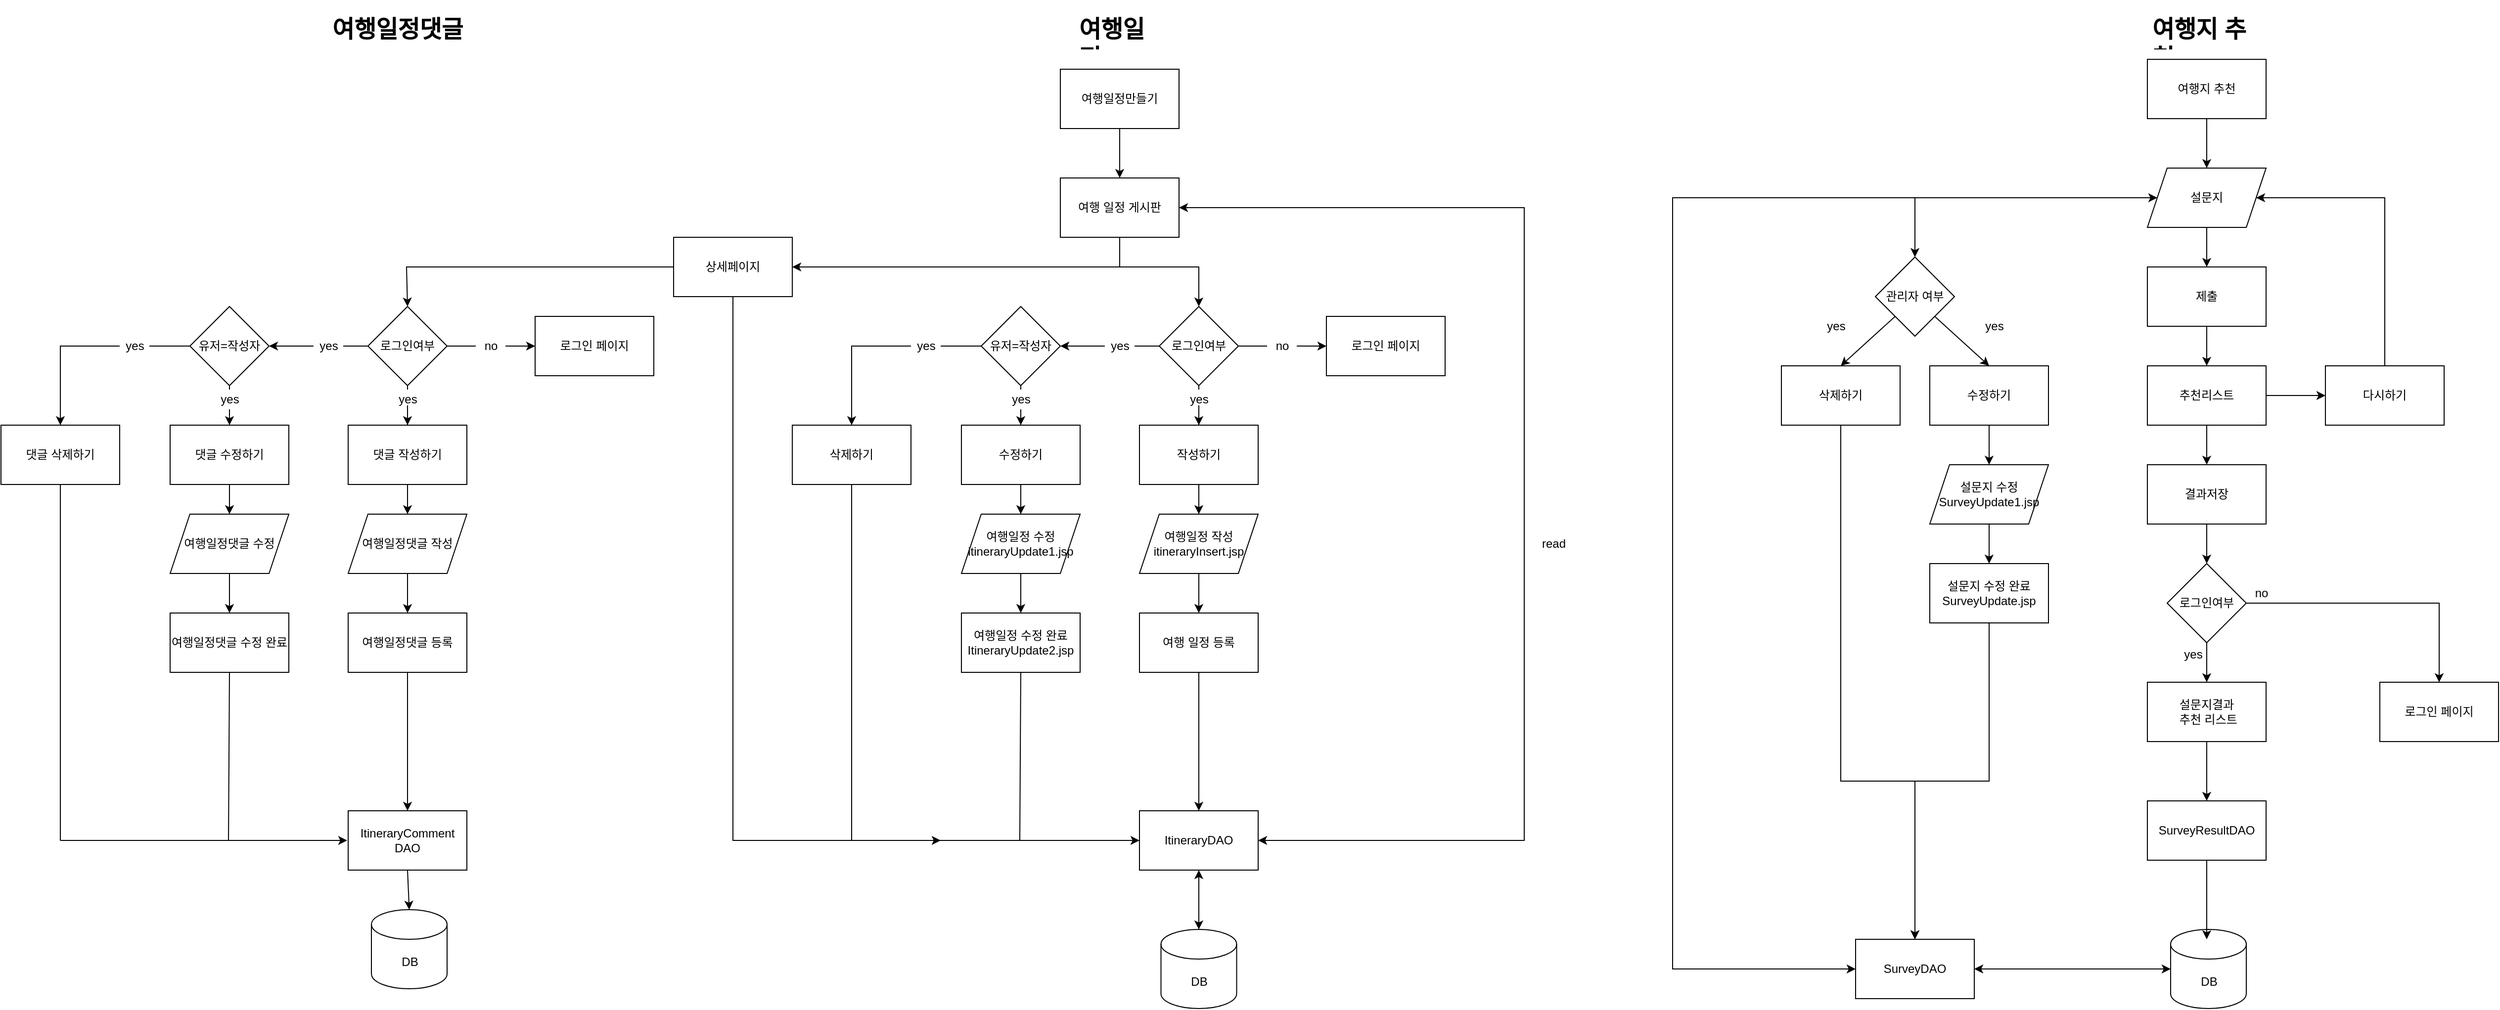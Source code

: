 <mxfile version="17.4.6" type="device"><diagram id="Ev4-CzoiokOaMNu4BnDl" name="Page-1"><mxGraphModel dx="2015" dy="645" grid="1" gridSize="10" guides="1" tooltips="1" connect="1" arrows="1" fold="1" page="1" pageScale="1" pageWidth="850" pageHeight="1100" math="0" shadow="0"><root><mxCell id="0"/><mxCell id="1" parent="0"/><mxCell id="Jr3Lk8LcdCv4Aj3AeRGw-6" value="&lt;h1&gt;여행지 추천&lt;/h1&gt;" style="text;html=1;strokeColor=none;fillColor=none;spacing=5;spacingTop=-20;whiteSpace=wrap;overflow=hidden;rounded=0;" parent="1" vertex="1"><mxGeometry x="1550" y="60" width="120" height="40" as="geometry"/></mxCell><mxCell id="Jr3Lk8LcdCv4Aj3AeRGw-7" value="" style="edgeStyle=orthogonalEdgeStyle;rounded=0;orthogonalLoop=1;jettySize=auto;html=1;" parent="1" source="Jr3Lk8LcdCv4Aj3AeRGw-8" target="Jr3Lk8LcdCv4Aj3AeRGw-9" edge="1"><mxGeometry relative="1" as="geometry"/></mxCell><mxCell id="Jr3Lk8LcdCv4Aj3AeRGw-8" value="여행일정만들기" style="rounded=0;whiteSpace=wrap;html=1;" parent="1" vertex="1"><mxGeometry x="451" y="120" width="120" height="60" as="geometry"/></mxCell><mxCell id="Jr3Lk8LcdCv4Aj3AeRGw-9" value="여행 일정 게시판" style="rounded=0;whiteSpace=wrap;html=1;" parent="1" vertex="1"><mxGeometry x="451" y="230" width="120" height="60" as="geometry"/></mxCell><mxCell id="Jr3Lk8LcdCv4Aj3AeRGw-10" value="상세페이지" style="rounded=0;whiteSpace=wrap;html=1;" parent="1" vertex="1"><mxGeometry x="60" y="290" width="120" height="60" as="geometry"/></mxCell><mxCell id="Jr3Lk8LcdCv4Aj3AeRGw-13" value="" style="endArrow=none;html=1;rounded=0;entryX=0.5;entryY=1;entryDx=0;entryDy=0;" parent="1" target="Jr3Lk8LcdCv4Aj3AeRGw-9" edge="1"><mxGeometry width="50" height="50" relative="1" as="geometry"><mxPoint x="511" y="320" as="sourcePoint"/><mxPoint x="501" y="300" as="targetPoint"/></mxGeometry></mxCell><mxCell id="Jr3Lk8LcdCv4Aj3AeRGw-14" value="" style="endArrow=classic;html=1;rounded=0;entryX=1;entryY=0.5;entryDx=0;entryDy=0;" parent="1" target="Jr3Lk8LcdCv4Aj3AeRGw-10" edge="1"><mxGeometry width="50" height="50" relative="1" as="geometry"><mxPoint x="511" y="320" as="sourcePoint"/><mxPoint x="391" y="280" as="targetPoint"/><Array as="points"><mxPoint x="421" y="320"/></Array></mxGeometry></mxCell><mxCell id="Jr3Lk8LcdCv4Aj3AeRGw-15" value="" style="endArrow=classic;html=1;rounded=0;entryX=0.5;entryY=0;entryDx=0;entryDy=0;" parent="1" target="Jr3Lk8LcdCv4Aj3AeRGw-18" edge="1"><mxGeometry width="50" height="50" relative="1" as="geometry"><mxPoint x="511" y="320" as="sourcePoint"/><mxPoint x="591" y="350" as="targetPoint"/><Array as="points"><mxPoint x="591" y="320"/></Array></mxGeometry></mxCell><mxCell id="Jr3Lk8LcdCv4Aj3AeRGw-16" value="" style="edgeStyle=orthogonalEdgeStyle;rounded=0;orthogonalLoop=1;jettySize=auto;html=1;startArrow=none;" parent="1" source="Jr3Lk8LcdCv4Aj3AeRGw-25" target="Jr3Lk8LcdCv4Aj3AeRGw-59" edge="1"><mxGeometry relative="1" as="geometry"><mxPoint x="590" y="490" as="targetPoint"/></mxGeometry></mxCell><mxCell id="Jr3Lk8LcdCv4Aj3AeRGw-17" style="edgeStyle=orthogonalEdgeStyle;rounded=0;orthogonalLoop=1;jettySize=auto;html=1;startArrow=none;" parent="1" source="Jr3Lk8LcdCv4Aj3AeRGw-26" target="Jr3Lk8LcdCv4Aj3AeRGw-24" edge="1"><mxGeometry relative="1" as="geometry"/></mxCell><mxCell id="Jr3Lk8LcdCv4Aj3AeRGw-18" value="로그인여부" style="rhombus;whiteSpace=wrap;html=1;" parent="1" vertex="1"><mxGeometry x="551" y="360" width="80" height="80" as="geometry"/></mxCell><mxCell id="Jr3Lk8LcdCv4Aj3AeRGw-19" value="" style="edgeStyle=orthogonalEdgeStyle;rounded=0;orthogonalLoop=1;jettySize=auto;html=1;" parent="1" source="Jr3Lk8LcdCv4Aj3AeRGw-20" edge="1"><mxGeometry relative="1" as="geometry"><mxPoint x="591" y="670" as="targetPoint"/></mxGeometry></mxCell><mxCell id="Jr3Lk8LcdCv4Aj3AeRGw-20" value="여행일정 작성&lt;br&gt;itineraryInsert.jsp" style="shape=parallelogram;perimeter=parallelogramPerimeter;whiteSpace=wrap;html=1;fixedSize=1;" parent="1" vertex="1"><mxGeometry x="531" y="570" width="120" height="60" as="geometry"/></mxCell><mxCell id="Jr3Lk8LcdCv4Aj3AeRGw-21" value="" style="edgeStyle=orthogonalEdgeStyle;rounded=0;orthogonalLoop=1;jettySize=auto;html=1;" parent="1" source="Jr3Lk8LcdCv4Aj3AeRGw-22" target="Jr3Lk8LcdCv4Aj3AeRGw-50" edge="1"><mxGeometry relative="1" as="geometry"><mxPoint x="591" y="770.0" as="targetPoint"/></mxGeometry></mxCell><mxCell id="Jr3Lk8LcdCv4Aj3AeRGw-22" value="여행 일정 등록" style="rounded=0;whiteSpace=wrap;html=1;" parent="1" vertex="1"><mxGeometry x="531" y="670" width="120" height="60" as="geometry"/></mxCell><mxCell id="Jr3Lk8LcdCv4Aj3AeRGw-24" value="로그인 페이지" style="rounded=0;whiteSpace=wrap;html=1;" parent="1" vertex="1"><mxGeometry x="720" y="370" width="120" height="60" as="geometry"/></mxCell><mxCell id="Jr3Lk8LcdCv4Aj3AeRGw-27" value="&lt;h1&gt;여행일정&lt;/h1&gt;" style="text;html=1;strokeColor=none;fillColor=none;spacing=5;spacingTop=-20;whiteSpace=wrap;overflow=hidden;rounded=0;" parent="1" vertex="1"><mxGeometry x="465" y="60" width="92" height="40" as="geometry"/></mxCell><mxCell id="Jr3Lk8LcdCv4Aj3AeRGw-28" value="" style="edgeStyle=orthogonalEdgeStyle;rounded=0;orthogonalLoop=1;jettySize=auto;html=1;entryX=0.5;entryY=0;entryDx=0;entryDy=0;" parent="1" source="Jr3Lk8LcdCv4Aj3AeRGw-29" target="Jr3Lk8LcdCv4Aj3AeRGw-45" edge="1"><mxGeometry relative="1" as="geometry"><mxPoint x="1610" y="330" as="targetPoint"/></mxGeometry></mxCell><mxCell id="Jr3Lk8LcdCv4Aj3AeRGw-148" style="edgeStyle=orthogonalEdgeStyle;rounded=0;orthogonalLoop=1;jettySize=auto;html=1;exitX=0;exitY=0.5;exitDx=0;exitDy=0;entryX=0.5;entryY=0;entryDx=0;entryDy=0;" parent="1" source="Jr3Lk8LcdCv4Aj3AeRGw-29" target="Jr3Lk8LcdCv4Aj3AeRGw-141" edge="1"><mxGeometry relative="1" as="geometry"/></mxCell><mxCell id="Jr3Lk8LcdCv4Aj3AeRGw-29" value="설문지" style="shape=parallelogram;perimeter=parallelogramPerimeter;whiteSpace=wrap;html=1;fixedSize=1;" parent="1" vertex="1"><mxGeometry x="1550" y="220" width="120" height="60" as="geometry"/></mxCell><mxCell id="Jr3Lk8LcdCv4Aj3AeRGw-30" value="" style="edgeStyle=orthogonalEdgeStyle;rounded=0;orthogonalLoop=1;jettySize=auto;html=1;" parent="1" source="Jr3Lk8LcdCv4Aj3AeRGw-31" target="Jr3Lk8LcdCv4Aj3AeRGw-29" edge="1"><mxGeometry relative="1" as="geometry"/></mxCell><mxCell id="Jr3Lk8LcdCv4Aj3AeRGw-31" value="여행지 추천" style="rounded=0;whiteSpace=wrap;html=1;" parent="1" vertex="1"><mxGeometry x="1550" y="110" width="120" height="60" as="geometry"/></mxCell><mxCell id="Jr3Lk8LcdCv4Aj3AeRGw-32" value="" style="edgeStyle=orthogonalEdgeStyle;rounded=0;orthogonalLoop=1;jettySize=auto;html=1;" parent="1" source="Jr3Lk8LcdCv4Aj3AeRGw-34" target="Jr3Lk8LcdCv4Aj3AeRGw-36" edge="1"><mxGeometry relative="1" as="geometry"/></mxCell><mxCell id="Jr3Lk8LcdCv4Aj3AeRGw-33" style="edgeStyle=orthogonalEdgeStyle;rounded=0;orthogonalLoop=1;jettySize=auto;html=1;entryX=0;entryY=0.5;entryDx=0;entryDy=0;" parent="1" source="Jr3Lk8LcdCv4Aj3AeRGw-34" target="Jr3Lk8LcdCv4Aj3AeRGw-41" edge="1"><mxGeometry relative="1" as="geometry"/></mxCell><mxCell id="Jr3Lk8LcdCv4Aj3AeRGw-34" value="추천리스트" style="rounded=0;whiteSpace=wrap;html=1;" parent="1" vertex="1"><mxGeometry x="1550" y="420" width="120" height="60" as="geometry"/></mxCell><mxCell id="Jr3Lk8LcdCv4Aj3AeRGw-35" value="" style="edgeStyle=orthogonalEdgeStyle;rounded=0;orthogonalLoop=1;jettySize=auto;html=1;" parent="1" source="Jr3Lk8LcdCv4Aj3AeRGw-36" target="Jr3Lk8LcdCv4Aj3AeRGw-39" edge="1"><mxGeometry relative="1" as="geometry"/></mxCell><mxCell id="Jr3Lk8LcdCv4Aj3AeRGw-36" value="결과저장" style="rounded=0;whiteSpace=wrap;html=1;" parent="1" vertex="1"><mxGeometry x="1550" y="520" width="120" height="60" as="geometry"/></mxCell><mxCell id="Jr3Lk8LcdCv4Aj3AeRGw-37" value="" style="edgeStyle=orthogonalEdgeStyle;rounded=0;orthogonalLoop=1;jettySize=auto;html=1;" parent="1" source="Jr3Lk8LcdCv4Aj3AeRGw-39" target="Jr3Lk8LcdCv4Aj3AeRGw-42" edge="1"><mxGeometry relative="1" as="geometry"/></mxCell><mxCell id="Jr3Lk8LcdCv4Aj3AeRGw-38" style="edgeStyle=orthogonalEdgeStyle;rounded=0;orthogonalLoop=1;jettySize=auto;html=1;" parent="1" source="Jr3Lk8LcdCv4Aj3AeRGw-39" target="Jr3Lk8LcdCv4Aj3AeRGw-43" edge="1"><mxGeometry relative="1" as="geometry"/></mxCell><mxCell id="Jr3Lk8LcdCv4Aj3AeRGw-39" value="로그인여부" style="rhombus;whiteSpace=wrap;html=1;" parent="1" vertex="1"><mxGeometry x="1570" y="620" width="80" height="80" as="geometry"/></mxCell><mxCell id="Jr3Lk8LcdCv4Aj3AeRGw-40" style="edgeStyle=orthogonalEdgeStyle;rounded=0;orthogonalLoop=1;jettySize=auto;html=1;exitX=0.5;exitY=0;exitDx=0;exitDy=0;entryX=1;entryY=0.5;entryDx=0;entryDy=0;" parent="1" source="Jr3Lk8LcdCv4Aj3AeRGw-41" target="Jr3Lk8LcdCv4Aj3AeRGw-29" edge="1"><mxGeometry relative="1" as="geometry"><mxPoint x="1670" y="260" as="targetPoint"/><Array as="points"><mxPoint x="1790" y="250"/></Array></mxGeometry></mxCell><mxCell id="Jr3Lk8LcdCv4Aj3AeRGw-41" value="다시하기" style="rounded=0;whiteSpace=wrap;html=1;" parent="1" vertex="1"><mxGeometry x="1730" y="420" width="120" height="60" as="geometry"/></mxCell><mxCell id="Jr3Lk8LcdCv4Aj3AeRGw-42" value="설문지결과&lt;br&gt;&amp;nbsp;추천 리스트" style="rounded=0;whiteSpace=wrap;html=1;" parent="1" vertex="1"><mxGeometry x="1550" y="740" width="120" height="60" as="geometry"/></mxCell><mxCell id="Jr3Lk8LcdCv4Aj3AeRGw-43" value="로그인 페이지" style="rounded=0;whiteSpace=wrap;html=1;" parent="1" vertex="1"><mxGeometry x="1785" y="740" width="120" height="60" as="geometry"/></mxCell><mxCell id="Jr3Lk8LcdCv4Aj3AeRGw-44" value="" style="edgeStyle=orthogonalEdgeStyle;rounded=0;orthogonalLoop=1;jettySize=auto;html=1;" parent="1" source="Jr3Lk8LcdCv4Aj3AeRGw-45" target="Jr3Lk8LcdCv4Aj3AeRGw-34" edge="1"><mxGeometry relative="1" as="geometry"/></mxCell><mxCell id="Jr3Lk8LcdCv4Aj3AeRGw-45" value="제출" style="rounded=0;whiteSpace=wrap;html=1;" parent="1" vertex="1"><mxGeometry x="1550" y="320" width="120" height="60" as="geometry"/></mxCell><mxCell id="Jr3Lk8LcdCv4Aj3AeRGw-46" value="yes" style="text;html=1;align=center;verticalAlign=middle;resizable=0;points=[];autosize=1;strokeColor=none;fillColor=none;" parent="1" vertex="1"><mxGeometry x="1581" y="702" width="30" height="20" as="geometry"/></mxCell><mxCell id="Jr3Lk8LcdCv4Aj3AeRGw-47" value="no" style="text;html=1;align=center;verticalAlign=middle;resizable=0;points=[];autosize=1;strokeColor=none;fillColor=none;" parent="1" vertex="1"><mxGeometry x="1650" y="640" width="30" height="20" as="geometry"/></mxCell><mxCell id="Jr3Lk8LcdCv4Aj3AeRGw-49" value="DB" style="shape=cylinder3;whiteSpace=wrap;html=1;boundedLbl=1;backgroundOutline=1;size=15;" parent="1" vertex="1"><mxGeometry x="552.75" y="990" width="76.5" height="80" as="geometry"/></mxCell><mxCell id="Jr3Lk8LcdCv4Aj3AeRGw-50" value="ItineraryDAO" style="rounded=0;whiteSpace=wrap;html=1;" parent="1" vertex="1"><mxGeometry x="531" y="870" width="120" height="60" as="geometry"/></mxCell><mxCell id="Jr3Lk8LcdCv4Aj3AeRGw-51" value="유저=작성자" style="rhombus;whiteSpace=wrap;html=1;" parent="1" vertex="1"><mxGeometry x="371" y="360" width="80" height="80" as="geometry"/></mxCell><mxCell id="Jr3Lk8LcdCv4Aj3AeRGw-52" value="" style="endArrow=classic;html=1;rounded=0;entryX=1;entryY=0.5;entryDx=0;entryDy=0;exitX=0;exitY=0.5;exitDx=0;exitDy=0;startArrow=none;" parent="1" source="Jr3Lk8LcdCv4Aj3AeRGw-53" target="Jr3Lk8LcdCv4Aj3AeRGw-51" edge="1"><mxGeometry width="50" height="50" relative="1" as="geometry"><mxPoint x="720" y="850" as="sourcePoint"/><mxPoint x="770" y="800" as="targetPoint"/><Array as="points"/></mxGeometry></mxCell><mxCell id="Jr3Lk8LcdCv4Aj3AeRGw-59" value="작성하기" style="rounded=0;whiteSpace=wrap;html=1;" parent="1" vertex="1"><mxGeometry x="531" y="480" width="120" height="60" as="geometry"/></mxCell><mxCell id="Jr3Lk8LcdCv4Aj3AeRGw-61" value="" style="endArrow=classic;html=1;rounded=0;entryX=0.5;entryY=0;entryDx=0;entryDy=0;exitX=0.5;exitY=1;exitDx=0;exitDy=0;" parent="1" source="Jr3Lk8LcdCv4Aj3AeRGw-59" target="Jr3Lk8LcdCv4Aj3AeRGw-20" edge="1"><mxGeometry width="50" height="50" relative="1" as="geometry"><mxPoint x="700" y="310" as="sourcePoint"/><mxPoint x="750" y="260" as="targetPoint"/></mxGeometry></mxCell><mxCell id="Jr3Lk8LcdCv4Aj3AeRGw-62" value="수정하기" style="rounded=0;whiteSpace=wrap;html=1;" parent="1" vertex="1"><mxGeometry x="351" y="480" width="120" height="60" as="geometry"/></mxCell><mxCell id="Jr3Lk8LcdCv4Aj3AeRGw-63" value="" style="endArrow=classic;html=1;rounded=0;entryX=0.5;entryY=0;entryDx=0;entryDy=0;exitX=0.5;exitY=1;exitDx=0;exitDy=0;startArrow=none;" parent="1" source="Jr3Lk8LcdCv4Aj3AeRGw-64" target="Jr3Lk8LcdCv4Aj3AeRGw-62" edge="1"><mxGeometry width="50" height="50" relative="1" as="geometry"><mxPoint x="700" y="710" as="sourcePoint"/><mxPoint x="750" y="660" as="targetPoint"/></mxGeometry></mxCell><mxCell id="Jr3Lk8LcdCv4Aj3AeRGw-65" value="" style="endArrow=classic;html=1;rounded=0;exitX=0;exitY=0.5;exitDx=0;exitDy=0;startArrow=none;" parent="1" source="Jr3Lk8LcdCv4Aj3AeRGw-66" edge="1"><mxGeometry width="50" height="50" relative="1" as="geometry"><mxPoint x="700" y="710" as="sourcePoint"/><mxPoint x="240" y="480" as="targetPoint"/><Array as="points"><mxPoint x="240" y="400"/></Array></mxGeometry></mxCell><mxCell id="Jr3Lk8LcdCv4Aj3AeRGw-66" value="yes" style="text;html=1;align=center;verticalAlign=middle;resizable=0;points=[];autosize=1;strokeColor=none;fillColor=none;" parent="1" vertex="1"><mxGeometry x="300" y="390" width="30" height="20" as="geometry"/></mxCell><mxCell id="Jr3Lk8LcdCv4Aj3AeRGw-67" value="" style="endArrow=none;html=1;rounded=0;exitX=0;exitY=0.5;exitDx=0;exitDy=0;" parent="1" source="Jr3Lk8LcdCv4Aj3AeRGw-51" target="Jr3Lk8LcdCv4Aj3AeRGw-66" edge="1"><mxGeometry width="50" height="50" relative="1" as="geometry"><mxPoint x="371" y="400" as="sourcePoint"/><mxPoint x="240" y="480" as="targetPoint"/><Array as="points"/></mxGeometry></mxCell><mxCell id="Jr3Lk8LcdCv4Aj3AeRGw-64" value="yes" style="text;html=1;align=center;verticalAlign=middle;resizable=0;points=[];autosize=1;strokeColor=none;fillColor=none;" parent="1" vertex="1"><mxGeometry x="396" y="444" width="30" height="20" as="geometry"/></mxCell><mxCell id="Jr3Lk8LcdCv4Aj3AeRGw-68" value="" style="endArrow=none;html=1;rounded=0;entryX=0.5;entryY=0;entryDx=0;entryDy=0;exitX=0.5;exitY=1;exitDx=0;exitDy=0;" parent="1" source="Jr3Lk8LcdCv4Aj3AeRGw-51" target="Jr3Lk8LcdCv4Aj3AeRGw-64" edge="1"><mxGeometry width="50" height="50" relative="1" as="geometry"><mxPoint x="411" y="440" as="sourcePoint"/><mxPoint x="411" y="480" as="targetPoint"/></mxGeometry></mxCell><mxCell id="Jr3Lk8LcdCv4Aj3AeRGw-25" value="yes" style="text;html=1;align=center;verticalAlign=middle;resizable=0;points=[];autosize=1;strokeColor=none;fillColor=none;" parent="1" vertex="1"><mxGeometry x="576" y="444" width="30" height="20" as="geometry"/></mxCell><mxCell id="Jr3Lk8LcdCv4Aj3AeRGw-71" value="" style="edgeStyle=orthogonalEdgeStyle;rounded=0;orthogonalLoop=1;jettySize=auto;html=1;endArrow=none;" parent="1" source="Jr3Lk8LcdCv4Aj3AeRGw-18" target="Jr3Lk8LcdCv4Aj3AeRGw-25" edge="1"><mxGeometry relative="1" as="geometry"><mxPoint x="591" y="440" as="sourcePoint"/><mxPoint x="591" y="480" as="targetPoint"/><Array as="points"><mxPoint x="591" y="440"/><mxPoint x="591" y="440"/></Array></mxGeometry></mxCell><mxCell id="Jr3Lk8LcdCv4Aj3AeRGw-26" value="no" style="text;html=1;align=center;verticalAlign=middle;resizable=0;points=[];autosize=1;strokeColor=none;fillColor=none;" parent="1" vertex="1"><mxGeometry x="660" y="390" width="30" height="20" as="geometry"/></mxCell><mxCell id="Jr3Lk8LcdCv4Aj3AeRGw-72" value="" style="edgeStyle=orthogonalEdgeStyle;rounded=0;orthogonalLoop=1;jettySize=auto;html=1;endArrow=none;" parent="1" source="Jr3Lk8LcdCv4Aj3AeRGw-18" target="Jr3Lk8LcdCv4Aj3AeRGw-26" edge="1"><mxGeometry relative="1" as="geometry"><mxPoint x="631" y="400" as="sourcePoint"/><mxPoint x="700" y="400" as="targetPoint"/></mxGeometry></mxCell><mxCell id="Jr3Lk8LcdCv4Aj3AeRGw-53" value="yes" style="text;html=1;align=center;verticalAlign=middle;resizable=0;points=[];autosize=1;strokeColor=none;fillColor=none;" parent="1" vertex="1"><mxGeometry x="496" y="390" width="30" height="20" as="geometry"/></mxCell><mxCell id="Jr3Lk8LcdCv4Aj3AeRGw-73" value="" style="endArrow=none;html=1;rounded=0;entryX=1;entryY=0.5;entryDx=0;entryDy=0;exitX=0;exitY=0.5;exitDx=0;exitDy=0;" parent="1" source="Jr3Lk8LcdCv4Aj3AeRGw-18" target="Jr3Lk8LcdCv4Aj3AeRGw-53" edge="1"><mxGeometry width="50" height="50" relative="1" as="geometry"><mxPoint x="551" y="400" as="sourcePoint"/><mxPoint x="451" y="400" as="targetPoint"/><Array as="points"/></mxGeometry></mxCell><mxCell id="Jr3Lk8LcdCv4Aj3AeRGw-74" value="삭제하기" style="rounded=0;whiteSpace=wrap;html=1;" parent="1" vertex="1"><mxGeometry x="180" y="480" width="120" height="60" as="geometry"/></mxCell><mxCell id="Jr3Lk8LcdCv4Aj3AeRGw-75" value="여행일정 수정&lt;br&gt;itineraryUpdate1.jsp" style="shape=parallelogram;perimeter=parallelogramPerimeter;whiteSpace=wrap;html=1;fixedSize=1;" parent="1" vertex="1"><mxGeometry x="351" y="570" width="120" height="60" as="geometry"/></mxCell><mxCell id="Jr3Lk8LcdCv4Aj3AeRGw-76" value="" style="endArrow=classic;html=1;rounded=0;entryX=0.5;entryY=0;entryDx=0;entryDy=0;exitX=0.5;exitY=1;exitDx=0;exitDy=0;" parent="1" source="Jr3Lk8LcdCv4Aj3AeRGw-62" target="Jr3Lk8LcdCv4Aj3AeRGw-75" edge="1"><mxGeometry width="50" height="50" relative="1" as="geometry"><mxPoint x="460" y="560" as="sourcePoint"/><mxPoint x="515" y="580.0" as="targetPoint"/></mxGeometry></mxCell><mxCell id="Jr3Lk8LcdCv4Aj3AeRGw-78" value="여행일정 수정 완료&lt;br&gt;ItineraryUpdate2.jsp" style="rounded=0;whiteSpace=wrap;html=1;" parent="1" vertex="1"><mxGeometry x="351" y="670" width="120" height="60" as="geometry"/></mxCell><mxCell id="Jr3Lk8LcdCv4Aj3AeRGw-80" value="" style="endArrow=classic;html=1;rounded=0;entryX=0.5;entryY=0;entryDx=0;entryDy=0;exitX=0.5;exitY=1;exitDx=0;exitDy=0;" parent="1" source="Jr3Lk8LcdCv4Aj3AeRGw-75" target="Jr3Lk8LcdCv4Aj3AeRGw-78" edge="1"><mxGeometry width="50" height="50" relative="1" as="geometry"><mxPoint x="700" y="710" as="sourcePoint"/><mxPoint x="750" y="660" as="targetPoint"/></mxGeometry></mxCell><mxCell id="Jr3Lk8LcdCv4Aj3AeRGw-82" value="" style="endArrow=classic;html=1;rounded=0;entryX=0;entryY=0.5;entryDx=0;entryDy=0;exitX=0.5;exitY=1;exitDx=0;exitDy=0;" parent="1" source="Jr3Lk8LcdCv4Aj3AeRGw-10" target="Jr3Lk8LcdCv4Aj3AeRGw-50" edge="1"><mxGeometry width="50" height="50" relative="1" as="geometry"><mxPoint x="120" y="900" as="sourcePoint"/><mxPoint x="750" y="660" as="targetPoint"/><Array as="points"><mxPoint x="120" y="900"/></Array></mxGeometry></mxCell><mxCell id="Jr3Lk8LcdCv4Aj3AeRGw-84" value="" style="endArrow=none;html=1;rounded=0;" parent="1" edge="1"><mxGeometry width="50" height="50" relative="1" as="geometry"><mxPoint x="240" y="900" as="sourcePoint"/><mxPoint x="240" y="540" as="targetPoint"/></mxGeometry></mxCell><mxCell id="Jr3Lk8LcdCv4Aj3AeRGw-85" value="" style="endArrow=none;html=1;rounded=0;entryX=0.5;entryY=1;entryDx=0;entryDy=0;" parent="1" target="Jr3Lk8LcdCv4Aj3AeRGw-78" edge="1"><mxGeometry width="50" height="50" relative="1" as="geometry"><mxPoint x="410" y="900" as="sourcePoint"/><mxPoint x="750" y="660" as="targetPoint"/></mxGeometry></mxCell><mxCell id="Jr3Lk8LcdCv4Aj3AeRGw-86" value="" style="endArrow=classic;html=1;rounded=0;" parent="1" edge="1"><mxGeometry width="50" height="50" relative="1" as="geometry"><mxPoint x="240" y="900" as="sourcePoint"/><mxPoint x="330" y="900" as="targetPoint"/></mxGeometry></mxCell><mxCell id="Jr3Lk8LcdCv4Aj3AeRGw-89" value="" style="edgeStyle=orthogonalEdgeStyle;rounded=0;orthogonalLoop=1;jettySize=auto;html=1;startArrow=none;" parent="1" source="Jr3Lk8LcdCv4Aj3AeRGw-109" target="Jr3Lk8LcdCv4Aj3AeRGw-100" edge="1"><mxGeometry relative="1" as="geometry"><mxPoint x="-210" y="490" as="targetPoint"/></mxGeometry></mxCell><mxCell id="Jr3Lk8LcdCv4Aj3AeRGw-90" style="edgeStyle=orthogonalEdgeStyle;rounded=0;orthogonalLoop=1;jettySize=auto;html=1;startArrow=none;" parent="1" source="Jr3Lk8LcdCv4Aj3AeRGw-111" target="Jr3Lk8LcdCv4Aj3AeRGw-96" edge="1"><mxGeometry relative="1" as="geometry"/></mxCell><mxCell id="Jr3Lk8LcdCv4Aj3AeRGw-91" value="로그인여부" style="rhombus;whiteSpace=wrap;html=1;" parent="1" vertex="1"><mxGeometry x="-249" y="360" width="80" height="80" as="geometry"/></mxCell><mxCell id="Jr3Lk8LcdCv4Aj3AeRGw-92" value="" style="edgeStyle=orthogonalEdgeStyle;rounded=0;orthogonalLoop=1;jettySize=auto;html=1;" parent="1" source="Jr3Lk8LcdCv4Aj3AeRGw-93" edge="1"><mxGeometry relative="1" as="geometry"><mxPoint x="-209" y="670.0" as="targetPoint"/></mxGeometry></mxCell><mxCell id="Jr3Lk8LcdCv4Aj3AeRGw-93" value="여행일정댓글 작성" style="shape=parallelogram;perimeter=parallelogramPerimeter;whiteSpace=wrap;html=1;fixedSize=1;" parent="1" vertex="1"><mxGeometry x="-269" y="570" width="120" height="60" as="geometry"/></mxCell><mxCell id="Jr3Lk8LcdCv4Aj3AeRGw-94" value="" style="edgeStyle=orthogonalEdgeStyle;rounded=0;orthogonalLoop=1;jettySize=auto;html=1;" parent="1" source="Jr3Lk8LcdCv4Aj3AeRGw-95" target="Jr3Lk8LcdCv4Aj3AeRGw-97" edge="1"><mxGeometry relative="1" as="geometry"><mxPoint x="-209" y="770.0" as="targetPoint"/></mxGeometry></mxCell><mxCell id="Jr3Lk8LcdCv4Aj3AeRGw-95" value="여행일정댓글 등록" style="rounded=0;whiteSpace=wrap;html=1;" parent="1" vertex="1"><mxGeometry x="-269" y="670" width="120" height="60" as="geometry"/></mxCell><mxCell id="Jr3Lk8LcdCv4Aj3AeRGw-96" value="로그인 페이지" style="rounded=0;whiteSpace=wrap;html=1;" parent="1" vertex="1"><mxGeometry x="-80" y="370" width="120" height="60" as="geometry"/></mxCell><mxCell id="Jr3Lk8LcdCv4Aj3AeRGw-97" value="ItineraryComment&lt;br&gt;DAO" style="rounded=0;whiteSpace=wrap;html=1;" parent="1" vertex="1"><mxGeometry x="-269" y="870" width="120" height="60" as="geometry"/></mxCell><mxCell id="Jr3Lk8LcdCv4Aj3AeRGw-98" value="유저=작성자" style="rhombus;whiteSpace=wrap;html=1;" parent="1" vertex="1"><mxGeometry x="-429" y="360" width="80" height="80" as="geometry"/></mxCell><mxCell id="Jr3Lk8LcdCv4Aj3AeRGw-99" value="" style="endArrow=classic;html=1;rounded=0;entryX=1;entryY=0.5;entryDx=0;entryDy=0;exitX=0;exitY=0.5;exitDx=0;exitDy=0;startArrow=none;" parent="1" source="Jr3Lk8LcdCv4Aj3AeRGw-113" target="Jr3Lk8LcdCv4Aj3AeRGw-98" edge="1"><mxGeometry width="50" height="50" relative="1" as="geometry"><mxPoint x="-80" y="850" as="sourcePoint"/><mxPoint x="-30" y="800" as="targetPoint"/><Array as="points"/></mxGeometry></mxCell><mxCell id="Jr3Lk8LcdCv4Aj3AeRGw-100" value="댓글 작성하기" style="rounded=0;whiteSpace=wrap;html=1;" parent="1" vertex="1"><mxGeometry x="-269" y="480" width="120" height="60" as="geometry"/></mxCell><mxCell id="Jr3Lk8LcdCv4Aj3AeRGw-101" value="" style="endArrow=classic;html=1;rounded=0;entryX=0.5;entryY=0;entryDx=0;entryDy=0;exitX=0.5;exitY=1;exitDx=0;exitDy=0;" parent="1" source="Jr3Lk8LcdCv4Aj3AeRGw-100" target="Jr3Lk8LcdCv4Aj3AeRGw-93" edge="1"><mxGeometry width="50" height="50" relative="1" as="geometry"><mxPoint x="-100" y="310" as="sourcePoint"/><mxPoint x="-50" y="260" as="targetPoint"/></mxGeometry></mxCell><mxCell id="Jr3Lk8LcdCv4Aj3AeRGw-102" value="댓글&amp;nbsp;수정하기" style="rounded=0;whiteSpace=wrap;html=1;" parent="1" vertex="1"><mxGeometry x="-449" y="480" width="120" height="60" as="geometry"/></mxCell><mxCell id="Jr3Lk8LcdCv4Aj3AeRGw-103" value="" style="endArrow=classic;html=1;rounded=0;entryX=0.5;entryY=0;entryDx=0;entryDy=0;exitX=0.5;exitY=1;exitDx=0;exitDy=0;startArrow=none;" parent="1" source="Jr3Lk8LcdCv4Aj3AeRGw-107" target="Jr3Lk8LcdCv4Aj3AeRGw-102" edge="1"><mxGeometry width="50" height="50" relative="1" as="geometry"><mxPoint x="-100" y="710" as="sourcePoint"/><mxPoint x="-50" y="660" as="targetPoint"/></mxGeometry></mxCell><mxCell id="Jr3Lk8LcdCv4Aj3AeRGw-104" value="" style="endArrow=classic;html=1;rounded=0;exitX=0;exitY=0.5;exitDx=0;exitDy=0;startArrow=none;" parent="1" source="Jr3Lk8LcdCv4Aj3AeRGw-105" edge="1"><mxGeometry width="50" height="50" relative="1" as="geometry"><mxPoint x="-100" y="710" as="sourcePoint"/><mxPoint x="-560" y="480" as="targetPoint"/><Array as="points"><mxPoint x="-560" y="400"/></Array></mxGeometry></mxCell><mxCell id="Jr3Lk8LcdCv4Aj3AeRGw-105" value="yes" style="text;html=1;align=center;verticalAlign=middle;resizable=0;points=[];autosize=1;strokeColor=none;fillColor=none;" parent="1" vertex="1"><mxGeometry x="-500" y="390" width="30" height="20" as="geometry"/></mxCell><mxCell id="Jr3Lk8LcdCv4Aj3AeRGw-106" value="" style="endArrow=none;html=1;rounded=0;exitX=0;exitY=0.5;exitDx=0;exitDy=0;" parent="1" source="Jr3Lk8LcdCv4Aj3AeRGw-98" target="Jr3Lk8LcdCv4Aj3AeRGw-105" edge="1"><mxGeometry width="50" height="50" relative="1" as="geometry"><mxPoint x="-429" y="400" as="sourcePoint"/><mxPoint x="-560" y="480" as="targetPoint"/><Array as="points"/></mxGeometry></mxCell><mxCell id="Jr3Lk8LcdCv4Aj3AeRGw-107" value="yes" style="text;html=1;align=center;verticalAlign=middle;resizable=0;points=[];autosize=1;strokeColor=none;fillColor=none;" parent="1" vertex="1"><mxGeometry x="-404" y="444" width="30" height="20" as="geometry"/></mxCell><mxCell id="Jr3Lk8LcdCv4Aj3AeRGw-108" value="" style="endArrow=none;html=1;rounded=0;entryX=0.5;entryY=0;entryDx=0;entryDy=0;exitX=0.5;exitY=1;exitDx=0;exitDy=0;" parent="1" source="Jr3Lk8LcdCv4Aj3AeRGw-98" target="Jr3Lk8LcdCv4Aj3AeRGw-107" edge="1"><mxGeometry width="50" height="50" relative="1" as="geometry"><mxPoint x="-389" y="440" as="sourcePoint"/><mxPoint x="-389" y="480" as="targetPoint"/></mxGeometry></mxCell><mxCell id="Jr3Lk8LcdCv4Aj3AeRGw-109" value="yes" style="text;html=1;align=center;verticalAlign=middle;resizable=0;points=[];autosize=1;strokeColor=none;fillColor=none;" parent="1" vertex="1"><mxGeometry x="-224" y="444" width="30" height="20" as="geometry"/></mxCell><mxCell id="Jr3Lk8LcdCv4Aj3AeRGw-110" value="" style="edgeStyle=orthogonalEdgeStyle;rounded=0;orthogonalLoop=1;jettySize=auto;html=1;endArrow=none;" parent="1" source="Jr3Lk8LcdCv4Aj3AeRGw-91" target="Jr3Lk8LcdCv4Aj3AeRGw-109" edge="1"><mxGeometry relative="1" as="geometry"><mxPoint x="-209" y="440" as="sourcePoint"/><mxPoint x="-209" y="480" as="targetPoint"/><Array as="points"><mxPoint x="-209" y="440"/><mxPoint x="-209" y="440"/></Array></mxGeometry></mxCell><mxCell id="Jr3Lk8LcdCv4Aj3AeRGw-111" value="no" style="text;html=1;align=center;verticalAlign=middle;resizable=0;points=[];autosize=1;strokeColor=none;fillColor=none;" parent="1" vertex="1"><mxGeometry x="-140" y="390" width="30" height="20" as="geometry"/></mxCell><mxCell id="Jr3Lk8LcdCv4Aj3AeRGw-112" value="" style="edgeStyle=orthogonalEdgeStyle;rounded=0;orthogonalLoop=1;jettySize=auto;html=1;endArrow=none;" parent="1" source="Jr3Lk8LcdCv4Aj3AeRGw-91" target="Jr3Lk8LcdCv4Aj3AeRGw-111" edge="1"><mxGeometry relative="1" as="geometry"><mxPoint x="-169" y="400" as="sourcePoint"/><mxPoint x="-100" y="400" as="targetPoint"/></mxGeometry></mxCell><mxCell id="Jr3Lk8LcdCv4Aj3AeRGw-113" value="yes" style="text;html=1;align=center;verticalAlign=middle;resizable=0;points=[];autosize=1;strokeColor=none;fillColor=none;" parent="1" vertex="1"><mxGeometry x="-304" y="390" width="30" height="20" as="geometry"/></mxCell><mxCell id="Jr3Lk8LcdCv4Aj3AeRGw-114" value="" style="endArrow=none;html=1;rounded=0;entryX=1;entryY=0.5;entryDx=0;entryDy=0;exitX=0;exitY=0.5;exitDx=0;exitDy=0;" parent="1" source="Jr3Lk8LcdCv4Aj3AeRGw-91" target="Jr3Lk8LcdCv4Aj3AeRGw-113" edge="1"><mxGeometry width="50" height="50" relative="1" as="geometry"><mxPoint x="-249" y="400" as="sourcePoint"/><mxPoint x="-349" y="400" as="targetPoint"/><Array as="points"/></mxGeometry></mxCell><mxCell id="Jr3Lk8LcdCv4Aj3AeRGw-115" value="댓글&amp;nbsp;삭제하기" style="rounded=0;whiteSpace=wrap;html=1;" parent="1" vertex="1"><mxGeometry x="-620" y="480" width="120" height="60" as="geometry"/></mxCell><mxCell id="Jr3Lk8LcdCv4Aj3AeRGw-116" value="여행일정댓글 수정&lt;br&gt;" style="shape=parallelogram;perimeter=parallelogramPerimeter;whiteSpace=wrap;html=1;fixedSize=1;" parent="1" vertex="1"><mxGeometry x="-449" y="570" width="120" height="60" as="geometry"/></mxCell><mxCell id="Jr3Lk8LcdCv4Aj3AeRGw-117" value="" style="endArrow=classic;html=1;rounded=0;entryX=0.5;entryY=0;entryDx=0;entryDy=0;exitX=0.5;exitY=1;exitDx=0;exitDy=0;" parent="1" source="Jr3Lk8LcdCv4Aj3AeRGw-102" target="Jr3Lk8LcdCv4Aj3AeRGw-116" edge="1"><mxGeometry width="50" height="50" relative="1" as="geometry"><mxPoint x="-340" y="560" as="sourcePoint"/><mxPoint x="-285" y="580.0" as="targetPoint"/></mxGeometry></mxCell><mxCell id="Jr3Lk8LcdCv4Aj3AeRGw-118" value="여행일정댓글 수정 완료&lt;br&gt;" style="rounded=0;whiteSpace=wrap;html=1;" parent="1" vertex="1"><mxGeometry x="-449" y="670" width="120" height="60" as="geometry"/></mxCell><mxCell id="Jr3Lk8LcdCv4Aj3AeRGw-119" value="" style="endArrow=classic;html=1;rounded=0;entryX=0.5;entryY=0;entryDx=0;entryDy=0;exitX=0.5;exitY=1;exitDx=0;exitDy=0;" parent="1" source="Jr3Lk8LcdCv4Aj3AeRGw-116" target="Jr3Lk8LcdCv4Aj3AeRGw-118" edge="1"><mxGeometry width="50" height="50" relative="1" as="geometry"><mxPoint x="-100" y="710" as="sourcePoint"/><mxPoint x="-50" y="660" as="targetPoint"/></mxGeometry></mxCell><mxCell id="Jr3Lk8LcdCv4Aj3AeRGw-120" value="" style="endArrow=none;html=1;rounded=0;" parent="1" edge="1"><mxGeometry width="50" height="50" relative="1" as="geometry"><mxPoint x="-560" y="900.0" as="sourcePoint"/><mxPoint x="-560" y="540.0" as="targetPoint"/></mxGeometry></mxCell><mxCell id="Jr3Lk8LcdCv4Aj3AeRGw-121" value="" style="endArrow=none;html=1;rounded=0;entryX=0.5;entryY=1;entryDx=0;entryDy=0;" parent="1" target="Jr3Lk8LcdCv4Aj3AeRGw-118" edge="1"><mxGeometry width="50" height="50" relative="1" as="geometry"><mxPoint x="-390" y="900.0" as="sourcePoint"/><mxPoint x="-50" y="660" as="targetPoint"/></mxGeometry></mxCell><mxCell id="Jr3Lk8LcdCv4Aj3AeRGw-122" value="" style="endArrow=classic;html=1;rounded=0;" parent="1" edge="1"><mxGeometry width="50" height="50" relative="1" as="geometry"><mxPoint x="-560" y="900.0" as="sourcePoint"/><mxPoint x="-270" y="900" as="targetPoint"/></mxGeometry></mxCell><mxCell id="Jr3Lk8LcdCv4Aj3AeRGw-123" value="" style="endArrow=classic;html=1;rounded=0;entryX=0.5;entryY=0;entryDx=0;entryDy=0;exitX=0;exitY=0.5;exitDx=0;exitDy=0;" parent="1" source="Jr3Lk8LcdCv4Aj3AeRGw-10" target="Jr3Lk8LcdCv4Aj3AeRGw-91" edge="1"><mxGeometry width="50" height="50" relative="1" as="geometry"><mxPoint x="50" y="320" as="sourcePoint"/><mxPoint x="-20" y="600" as="targetPoint"/><Array as="points"><mxPoint x="-210" y="320"/></Array></mxGeometry></mxCell><mxCell id="Jr3Lk8LcdCv4Aj3AeRGw-125" value="DB" style="shape=cylinder3;whiteSpace=wrap;html=1;boundedLbl=1;backgroundOutline=1;size=15;" parent="1" vertex="1"><mxGeometry x="-245.5" y="970" width="76.5" height="80" as="geometry"/></mxCell><mxCell id="Jr3Lk8LcdCv4Aj3AeRGw-126" value="" style="endArrow=classic;html=1;rounded=0;entryX=0.5;entryY=0;entryDx=0;entryDy=0;entryPerimeter=0;exitX=0.5;exitY=1;exitDx=0;exitDy=0;" parent="1" target="Jr3Lk8LcdCv4Aj3AeRGw-125" edge="1"><mxGeometry width="50" height="50" relative="1" as="geometry"><mxPoint x="-209" y="930.0" as="sourcePoint"/><mxPoint x="-50" y="660" as="targetPoint"/></mxGeometry></mxCell><mxCell id="Jr3Lk8LcdCv4Aj3AeRGw-127" value="SurveyDAO" style="rounded=0;whiteSpace=wrap;html=1;" parent="1" vertex="1"><mxGeometry x="1255" y="1000" width="120" height="60" as="geometry"/></mxCell><mxCell id="Jr3Lk8LcdCv4Aj3AeRGw-128" value="SurveyResultDAO" style="rounded=0;whiteSpace=wrap;html=1;" parent="1" vertex="1"><mxGeometry x="1550" y="860" width="120" height="60" as="geometry"/></mxCell><mxCell id="Jr3Lk8LcdCv4Aj3AeRGw-129" value="DB" style="shape=cylinder3;whiteSpace=wrap;html=1;boundedLbl=1;backgroundOutline=1;size=15;" parent="1" vertex="1"><mxGeometry x="1573.5" y="990" width="76.5" height="80" as="geometry"/></mxCell><mxCell id="Jr3Lk8LcdCv4Aj3AeRGw-130" value="" style="endArrow=classic;html=1;rounded=0;" parent="1" edge="1"><mxGeometry width="50" height="50" relative="1" as="geometry"><mxPoint x="1610" y="920" as="sourcePoint"/><mxPoint x="1610" y="1000" as="targetPoint"/></mxGeometry></mxCell><mxCell id="Jr3Lk8LcdCv4Aj3AeRGw-132" value="" style="endArrow=classic;html=1;rounded=0;exitX=0.5;exitY=1;exitDx=0;exitDy=0;" parent="1" source="Jr3Lk8LcdCv4Aj3AeRGw-42" target="Jr3Lk8LcdCv4Aj3AeRGw-128" edge="1"><mxGeometry width="50" height="50" relative="1" as="geometry"><mxPoint x="1490" y="500" as="sourcePoint"/><mxPoint x="1540" y="450" as="targetPoint"/></mxGeometry></mxCell><mxCell id="Jr3Lk8LcdCv4Aj3AeRGw-135" value="" style="endArrow=classic;startArrow=classic;html=1;rounded=0;exitX=0;exitY=0.5;exitDx=0;exitDy=0;exitPerimeter=0;entryX=1;entryY=0.5;entryDx=0;entryDy=0;" parent="1" source="Jr3Lk8LcdCv4Aj3AeRGw-129" target="Jr3Lk8LcdCv4Aj3AeRGw-127" edge="1"><mxGeometry width="50" height="50" relative="1" as="geometry"><mxPoint x="1490" y="500" as="sourcePoint"/><mxPoint x="1540" y="450" as="targetPoint"/></mxGeometry></mxCell><mxCell id="Jr3Lk8LcdCv4Aj3AeRGw-137" value="" style="endArrow=classic;startArrow=classic;html=1;rounded=0;entryX=0;entryY=0.5;entryDx=0;entryDy=0;exitX=0;exitY=0.5;exitDx=0;exitDy=0;" parent="1" source="Jr3Lk8LcdCv4Aj3AeRGw-29" target="Jr3Lk8LcdCv4Aj3AeRGw-127" edge="1"><mxGeometry width="50" height="50" relative="1" as="geometry"><mxPoint x="1490" y="500" as="sourcePoint"/><mxPoint x="1540" y="450" as="targetPoint"/><Array as="points"><mxPoint x="1070" y="250"/><mxPoint x="1070" y="1030"/></Array></mxGeometry></mxCell><mxCell id="Jr3Lk8LcdCv4Aj3AeRGw-138" value="" style="endArrow=classic;startArrow=classic;html=1;rounded=0;exitX=1;exitY=0.5;exitDx=0;exitDy=0;entryX=1;entryY=0.5;entryDx=0;entryDy=0;" parent="1" source="Jr3Lk8LcdCv4Aj3AeRGw-50" target="Jr3Lk8LcdCv4Aj3AeRGw-9" edge="1"><mxGeometry width="50" height="50" relative="1" as="geometry"><mxPoint x="1010" y="610" as="sourcePoint"/><mxPoint x="1060" y="560" as="targetPoint"/><Array as="points"><mxPoint x="920" y="900"/><mxPoint x="920" y="260"/></Array></mxGeometry></mxCell><mxCell id="Jr3Lk8LcdCv4Aj3AeRGw-139" value="read" style="text;html=1;strokeColor=none;fillColor=none;align=center;verticalAlign=middle;whiteSpace=wrap;rounded=0;" parent="1" vertex="1"><mxGeometry x="920" y="585" width="60" height="30" as="geometry"/></mxCell><mxCell id="Jr3Lk8LcdCv4Aj3AeRGw-140" value="" style="endArrow=classic;startArrow=classic;html=1;rounded=0;exitX=0.5;exitY=0;exitDx=0;exitDy=0;exitPerimeter=0;entryX=0.5;entryY=1;entryDx=0;entryDy=0;" parent="1" source="Jr3Lk8LcdCv4Aj3AeRGw-49" target="Jr3Lk8LcdCv4Aj3AeRGw-50" edge="1"><mxGeometry width="50" height="50" relative="1" as="geometry"><mxPoint x="1010" y="610" as="sourcePoint"/><mxPoint x="1060" y="560" as="targetPoint"/></mxGeometry></mxCell><mxCell id="Jr3Lk8LcdCv4Aj3AeRGw-141" value="관리자 여부" style="rhombus;whiteSpace=wrap;html=1;" parent="1" vertex="1"><mxGeometry x="1275" y="310" width="80" height="80" as="geometry"/></mxCell><mxCell id="Jr3Lk8LcdCv4Aj3AeRGw-156" value="" style="edgeStyle=orthogonalEdgeStyle;rounded=0;orthogonalLoop=1;jettySize=auto;html=1;" parent="1" source="Jr3Lk8LcdCv4Aj3AeRGw-142" target="Jr3Lk8LcdCv4Aj3AeRGw-154" edge="1"><mxGeometry relative="1" as="geometry"/></mxCell><mxCell id="Jr3Lk8LcdCv4Aj3AeRGw-142" value="수정하기" style="rounded=0;whiteSpace=wrap;html=1;" parent="1" vertex="1"><mxGeometry x="1330" y="420" width="120" height="60" as="geometry"/></mxCell><mxCell id="Jr3Lk8LcdCv4Aj3AeRGw-158" style="edgeStyle=orthogonalEdgeStyle;rounded=0;orthogonalLoop=1;jettySize=auto;html=1;exitX=0.5;exitY=1;exitDx=0;exitDy=0;entryX=0.5;entryY=0;entryDx=0;entryDy=0;" parent="1" source="Jr3Lk8LcdCv4Aj3AeRGw-143" target="Jr3Lk8LcdCv4Aj3AeRGw-127" edge="1"><mxGeometry relative="1" as="geometry"><Array as="points"><mxPoint x="1240" y="840"/><mxPoint x="1315" y="840"/></Array></mxGeometry></mxCell><mxCell id="Jr3Lk8LcdCv4Aj3AeRGw-143" value="삭제하기" style="rounded=0;whiteSpace=wrap;html=1;" parent="1" vertex="1"><mxGeometry x="1180" y="420" width="120" height="60" as="geometry"/></mxCell><mxCell id="Jr3Lk8LcdCv4Aj3AeRGw-145" value="" style="endArrow=classic;html=1;rounded=0;entryX=0.5;entryY=0;entryDx=0;entryDy=0;exitX=1;exitY=1;exitDx=0;exitDy=0;" parent="1" source="Jr3Lk8LcdCv4Aj3AeRGw-141" target="Jr3Lk8LcdCv4Aj3AeRGw-142" edge="1"><mxGeometry width="50" height="50" relative="1" as="geometry"><mxPoint x="990" y="610" as="sourcePoint"/><mxPoint x="1040" y="560" as="targetPoint"/></mxGeometry></mxCell><mxCell id="Jr3Lk8LcdCv4Aj3AeRGw-150" value="" style="endArrow=classic;html=1;rounded=0;exitX=0;exitY=1;exitDx=0;exitDy=0;entryX=0.5;entryY=0;entryDx=0;entryDy=0;" parent="1" source="Jr3Lk8LcdCv4Aj3AeRGw-141" target="Jr3Lk8LcdCv4Aj3AeRGw-143" edge="1"><mxGeometry width="50" height="50" relative="1" as="geometry"><mxPoint x="990" y="610" as="sourcePoint"/><mxPoint x="1040" y="560" as="targetPoint"/></mxGeometry></mxCell><mxCell id="Jr3Lk8LcdCv4Aj3AeRGw-151" value="yes" style="text;html=1;align=center;verticalAlign=middle;resizable=0;points=[];autosize=1;strokeColor=none;fillColor=none;" parent="1" vertex="1"><mxGeometry x="1220" y="370" width="30" height="20" as="geometry"/></mxCell><mxCell id="Jr3Lk8LcdCv4Aj3AeRGw-153" value="yes" style="text;html=1;align=center;verticalAlign=middle;resizable=0;points=[];autosize=1;strokeColor=none;fillColor=none;" parent="1" vertex="1"><mxGeometry x="1380" y="370" width="30" height="20" as="geometry"/></mxCell><mxCell id="Jr3Lk8LcdCv4Aj3AeRGw-157" value="" style="edgeStyle=orthogonalEdgeStyle;rounded=0;orthogonalLoop=1;jettySize=auto;html=1;" parent="1" source="Jr3Lk8LcdCv4Aj3AeRGw-154" target="Jr3Lk8LcdCv4Aj3AeRGw-155" edge="1"><mxGeometry relative="1" as="geometry"/></mxCell><mxCell id="Jr3Lk8LcdCv4Aj3AeRGw-154" value="설문지 수정&lt;br&gt;SurveyUpdate1.jsp" style="shape=parallelogram;perimeter=parallelogramPerimeter;whiteSpace=wrap;html=1;fixedSize=1;" parent="1" vertex="1"><mxGeometry x="1330" y="520" width="120" height="60" as="geometry"/></mxCell><mxCell id="Jr3Lk8LcdCv4Aj3AeRGw-159" style="edgeStyle=orthogonalEdgeStyle;rounded=0;orthogonalLoop=1;jettySize=auto;html=1;exitX=0.5;exitY=1;exitDx=0;exitDy=0;entryX=0.5;entryY=0;entryDx=0;entryDy=0;" parent="1" source="Jr3Lk8LcdCv4Aj3AeRGw-155" target="Jr3Lk8LcdCv4Aj3AeRGw-127" edge="1"><mxGeometry relative="1" as="geometry"/></mxCell><mxCell id="Jr3Lk8LcdCv4Aj3AeRGw-155" value="설문지 수정 완료&lt;br&gt;SurveyUpdate.jsp" style="rounded=0;whiteSpace=wrap;html=1;" parent="1" vertex="1"><mxGeometry x="1330" y="620" width="120" height="60" as="geometry"/></mxCell><mxCell id="CesVIIgkUeic1zq4hZEn-1" value="&lt;h1&gt;여행일정댓글&lt;/h1&gt;" style="text;html=1;strokeColor=none;fillColor=none;spacing=5;spacingTop=-20;whiteSpace=wrap;overflow=hidden;rounded=0;" vertex="1" parent="1"><mxGeometry x="-290" y="60" width="180" height="40" as="geometry"/></mxCell></root></mxGraphModel></diagram></mxfile>